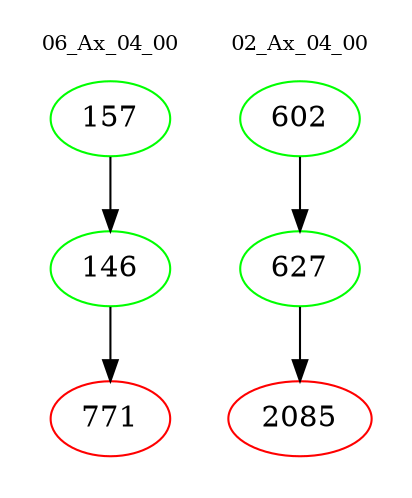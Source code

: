 digraph{
subgraph cluster_0 {
color = white
label = "06_Ax_04_00";
fontsize=10;
T0_157 [label="157", color="green"]
T0_157 -> T0_146 [color="black"]
T0_146 [label="146", color="green"]
T0_146 -> T0_771 [color="black"]
T0_771 [label="771", color="red"]
}
subgraph cluster_1 {
color = white
label = "02_Ax_04_00";
fontsize=10;
T1_602 [label="602", color="green"]
T1_602 -> T1_627 [color="black"]
T1_627 [label="627", color="green"]
T1_627 -> T1_2085 [color="black"]
T1_2085 [label="2085", color="red"]
}
}
